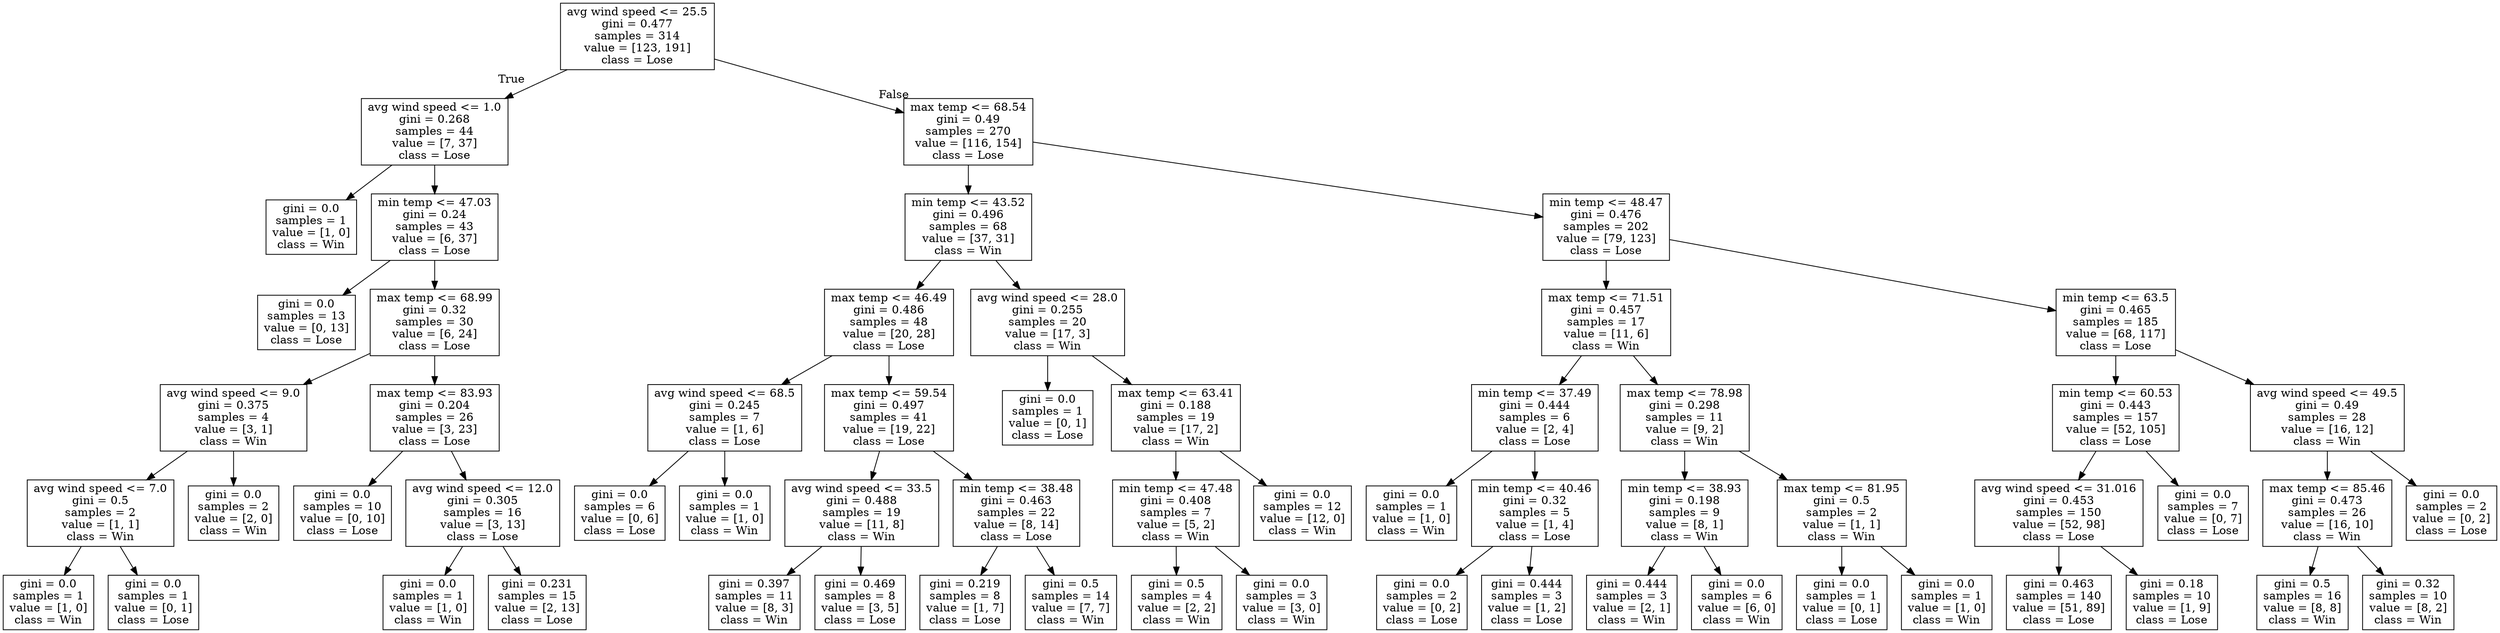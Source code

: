digraph Tree {
node [shape=box] ;
0 [label="avg wind speed <= 25.5\ngini = 0.477\nsamples = 314\nvalue = [123, 191]\nclass = Lose"] ;
1 [label="avg wind speed <= 1.0\ngini = 0.268\nsamples = 44\nvalue = [7, 37]\nclass = Lose"] ;
0 -> 1 [labeldistance=2.5, labelangle=45, headlabel="True"] ;
2 [label="gini = 0.0\nsamples = 1\nvalue = [1, 0]\nclass = Win"] ;
1 -> 2 ;
3 [label="min temp <= 47.03\ngini = 0.24\nsamples = 43\nvalue = [6, 37]\nclass = Lose"] ;
1 -> 3 ;
4 [label="gini = 0.0\nsamples = 13\nvalue = [0, 13]\nclass = Lose"] ;
3 -> 4 ;
5 [label="max temp <= 68.99\ngini = 0.32\nsamples = 30\nvalue = [6, 24]\nclass = Lose"] ;
3 -> 5 ;
6 [label="avg wind speed <= 9.0\ngini = 0.375\nsamples = 4\nvalue = [3, 1]\nclass = Win"] ;
5 -> 6 ;
7 [label="avg wind speed <= 7.0\ngini = 0.5\nsamples = 2\nvalue = [1, 1]\nclass = Win"] ;
6 -> 7 ;
8 [label="gini = 0.0\nsamples = 1\nvalue = [1, 0]\nclass = Win"] ;
7 -> 8 ;
9 [label="gini = 0.0\nsamples = 1\nvalue = [0, 1]\nclass = Lose"] ;
7 -> 9 ;
10 [label="gini = 0.0\nsamples = 2\nvalue = [2, 0]\nclass = Win"] ;
6 -> 10 ;
11 [label="max temp <= 83.93\ngini = 0.204\nsamples = 26\nvalue = [3, 23]\nclass = Lose"] ;
5 -> 11 ;
12 [label="gini = 0.0\nsamples = 10\nvalue = [0, 10]\nclass = Lose"] ;
11 -> 12 ;
13 [label="avg wind speed <= 12.0\ngini = 0.305\nsamples = 16\nvalue = [3, 13]\nclass = Lose"] ;
11 -> 13 ;
14 [label="gini = 0.0\nsamples = 1\nvalue = [1, 0]\nclass = Win"] ;
13 -> 14 ;
15 [label="gini = 0.231\nsamples = 15\nvalue = [2, 13]\nclass = Lose"] ;
13 -> 15 ;
16 [label="max temp <= 68.54\ngini = 0.49\nsamples = 270\nvalue = [116, 154]\nclass = Lose"] ;
0 -> 16 [labeldistance=2.5, labelangle=-45, headlabel="False"] ;
17 [label="min temp <= 43.52\ngini = 0.496\nsamples = 68\nvalue = [37, 31]\nclass = Win"] ;
16 -> 17 ;
18 [label="max temp <= 46.49\ngini = 0.486\nsamples = 48\nvalue = [20, 28]\nclass = Lose"] ;
17 -> 18 ;
19 [label="avg wind speed <= 68.5\ngini = 0.245\nsamples = 7\nvalue = [1, 6]\nclass = Lose"] ;
18 -> 19 ;
20 [label="gini = 0.0\nsamples = 6\nvalue = [0, 6]\nclass = Lose"] ;
19 -> 20 ;
21 [label="gini = 0.0\nsamples = 1\nvalue = [1, 0]\nclass = Win"] ;
19 -> 21 ;
22 [label="max temp <= 59.54\ngini = 0.497\nsamples = 41\nvalue = [19, 22]\nclass = Lose"] ;
18 -> 22 ;
23 [label="avg wind speed <= 33.5\ngini = 0.488\nsamples = 19\nvalue = [11, 8]\nclass = Win"] ;
22 -> 23 ;
24 [label="gini = 0.397\nsamples = 11\nvalue = [8, 3]\nclass = Win"] ;
23 -> 24 ;
25 [label="gini = 0.469\nsamples = 8\nvalue = [3, 5]\nclass = Lose"] ;
23 -> 25 ;
26 [label="min temp <= 38.48\ngini = 0.463\nsamples = 22\nvalue = [8, 14]\nclass = Lose"] ;
22 -> 26 ;
27 [label="gini = 0.219\nsamples = 8\nvalue = [1, 7]\nclass = Lose"] ;
26 -> 27 ;
28 [label="gini = 0.5\nsamples = 14\nvalue = [7, 7]\nclass = Win"] ;
26 -> 28 ;
29 [label="avg wind speed <= 28.0\ngini = 0.255\nsamples = 20\nvalue = [17, 3]\nclass = Win"] ;
17 -> 29 ;
30 [label="gini = 0.0\nsamples = 1\nvalue = [0, 1]\nclass = Lose"] ;
29 -> 30 ;
31 [label="max temp <= 63.41\ngini = 0.188\nsamples = 19\nvalue = [17, 2]\nclass = Win"] ;
29 -> 31 ;
32 [label="min temp <= 47.48\ngini = 0.408\nsamples = 7\nvalue = [5, 2]\nclass = Win"] ;
31 -> 32 ;
33 [label="gini = 0.5\nsamples = 4\nvalue = [2, 2]\nclass = Win"] ;
32 -> 33 ;
34 [label="gini = 0.0\nsamples = 3\nvalue = [3, 0]\nclass = Win"] ;
32 -> 34 ;
35 [label="gini = 0.0\nsamples = 12\nvalue = [12, 0]\nclass = Win"] ;
31 -> 35 ;
36 [label="min temp <= 48.47\ngini = 0.476\nsamples = 202\nvalue = [79, 123]\nclass = Lose"] ;
16 -> 36 ;
37 [label="max temp <= 71.51\ngini = 0.457\nsamples = 17\nvalue = [11, 6]\nclass = Win"] ;
36 -> 37 ;
38 [label="min temp <= 37.49\ngini = 0.444\nsamples = 6\nvalue = [2, 4]\nclass = Lose"] ;
37 -> 38 ;
39 [label="gini = 0.0\nsamples = 1\nvalue = [1, 0]\nclass = Win"] ;
38 -> 39 ;
40 [label="min temp <= 40.46\ngini = 0.32\nsamples = 5\nvalue = [1, 4]\nclass = Lose"] ;
38 -> 40 ;
41 [label="gini = 0.0\nsamples = 2\nvalue = [0, 2]\nclass = Lose"] ;
40 -> 41 ;
42 [label="gini = 0.444\nsamples = 3\nvalue = [1, 2]\nclass = Lose"] ;
40 -> 42 ;
43 [label="max temp <= 78.98\ngini = 0.298\nsamples = 11\nvalue = [9, 2]\nclass = Win"] ;
37 -> 43 ;
44 [label="min temp <= 38.93\ngini = 0.198\nsamples = 9\nvalue = [8, 1]\nclass = Win"] ;
43 -> 44 ;
45 [label="gini = 0.444\nsamples = 3\nvalue = [2, 1]\nclass = Win"] ;
44 -> 45 ;
46 [label="gini = 0.0\nsamples = 6\nvalue = [6, 0]\nclass = Win"] ;
44 -> 46 ;
47 [label="max temp <= 81.95\ngini = 0.5\nsamples = 2\nvalue = [1, 1]\nclass = Win"] ;
43 -> 47 ;
48 [label="gini = 0.0\nsamples = 1\nvalue = [0, 1]\nclass = Lose"] ;
47 -> 48 ;
49 [label="gini = 0.0\nsamples = 1\nvalue = [1, 0]\nclass = Win"] ;
47 -> 49 ;
50 [label="min temp <= 63.5\ngini = 0.465\nsamples = 185\nvalue = [68, 117]\nclass = Lose"] ;
36 -> 50 ;
51 [label="min temp <= 60.53\ngini = 0.443\nsamples = 157\nvalue = [52, 105]\nclass = Lose"] ;
50 -> 51 ;
52 [label="avg wind speed <= 31.016\ngini = 0.453\nsamples = 150\nvalue = [52, 98]\nclass = Lose"] ;
51 -> 52 ;
53 [label="gini = 0.463\nsamples = 140\nvalue = [51, 89]\nclass = Lose"] ;
52 -> 53 ;
54 [label="gini = 0.18\nsamples = 10\nvalue = [1, 9]\nclass = Lose"] ;
52 -> 54 ;
55 [label="gini = 0.0\nsamples = 7\nvalue = [0, 7]\nclass = Lose"] ;
51 -> 55 ;
56 [label="avg wind speed <= 49.5\ngini = 0.49\nsamples = 28\nvalue = [16, 12]\nclass = Win"] ;
50 -> 56 ;
57 [label="max temp <= 85.46\ngini = 0.473\nsamples = 26\nvalue = [16, 10]\nclass = Win"] ;
56 -> 57 ;
58 [label="gini = 0.5\nsamples = 16\nvalue = [8, 8]\nclass = Win"] ;
57 -> 58 ;
59 [label="gini = 0.32\nsamples = 10\nvalue = [8, 2]\nclass = Win"] ;
57 -> 59 ;
60 [label="gini = 0.0\nsamples = 2\nvalue = [0, 2]\nclass = Lose"] ;
56 -> 60 ;
}